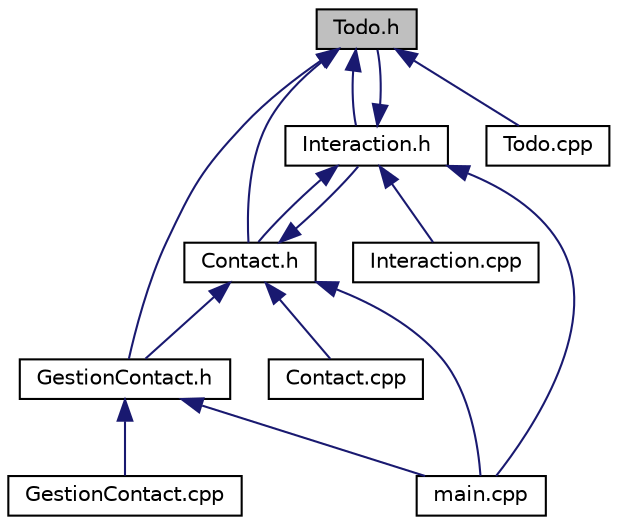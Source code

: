 digraph "Todo.h"
{
 // LATEX_PDF_SIZE
  edge [fontname="Helvetica",fontsize="10",labelfontname="Helvetica",labelfontsize="10"];
  node [fontname="Helvetica",fontsize="10",shape=record];
  Node1 [label="Todo.h",height=0.2,width=0.4,color="black", fillcolor="grey75", style="filled", fontcolor="black",tooltip=" "];
  Node1 -> Node2 [dir="back",color="midnightblue",fontsize="10",style="solid"];
  Node2 [label="Interaction.h",height=0.2,width=0.4,color="black", fillcolor="white", style="filled",URL="$_interaction_8h.html",tooltip=" "];
  Node2 -> Node3 [dir="back",color="midnightblue",fontsize="10",style="solid"];
  Node3 [label="Contact.h",height=0.2,width=0.4,color="black", fillcolor="white", style="filled",URL="$_contact_8h.html",tooltip=" "];
  Node3 -> Node4 [dir="back",color="midnightblue",fontsize="10",style="solid"];
  Node4 [label="Contact.cpp",height=0.2,width=0.4,color="black", fillcolor="white", style="filled",URL="$_contact_8cpp.html",tooltip=" "];
  Node3 -> Node2 [dir="back",color="midnightblue",fontsize="10",style="solid"];
  Node3 -> Node5 [dir="back",color="midnightblue",fontsize="10",style="solid"];
  Node5 [label="GestionContact.h",height=0.2,width=0.4,color="black", fillcolor="white", style="filled",URL="$_gestion_contact_8h.html",tooltip=" "];
  Node5 -> Node6 [dir="back",color="midnightblue",fontsize="10",style="solid"];
  Node6 [label="GestionContact.cpp",height=0.2,width=0.4,color="black", fillcolor="white", style="filled",URL="$_gestion_contact_8cpp.html",tooltip=" "];
  Node5 -> Node7 [dir="back",color="midnightblue",fontsize="10",style="solid"];
  Node7 [label="main.cpp",height=0.2,width=0.4,color="black", fillcolor="white", style="filled",URL="$main_8cpp.html",tooltip=" "];
  Node3 -> Node7 [dir="back",color="midnightblue",fontsize="10",style="solid"];
  Node2 -> Node1 [dir="back",color="midnightblue",fontsize="10",style="solid"];
  Node2 -> Node8 [dir="back",color="midnightblue",fontsize="10",style="solid"];
  Node8 [label="Interaction.cpp",height=0.2,width=0.4,color="black", fillcolor="white", style="filled",URL="$_interaction_8cpp.html",tooltip=" "];
  Node2 -> Node7 [dir="back",color="midnightblue",fontsize="10",style="solid"];
  Node1 -> Node3 [dir="back",color="midnightblue",fontsize="10",style="solid"];
  Node1 -> Node5 [dir="back",color="midnightblue",fontsize="10",style="solid"];
  Node1 -> Node9 [dir="back",color="midnightblue",fontsize="10",style="solid"];
  Node9 [label="Todo.cpp",height=0.2,width=0.4,color="black", fillcolor="white", style="filled",URL="$_todo_8cpp.html",tooltip=" "];
}
